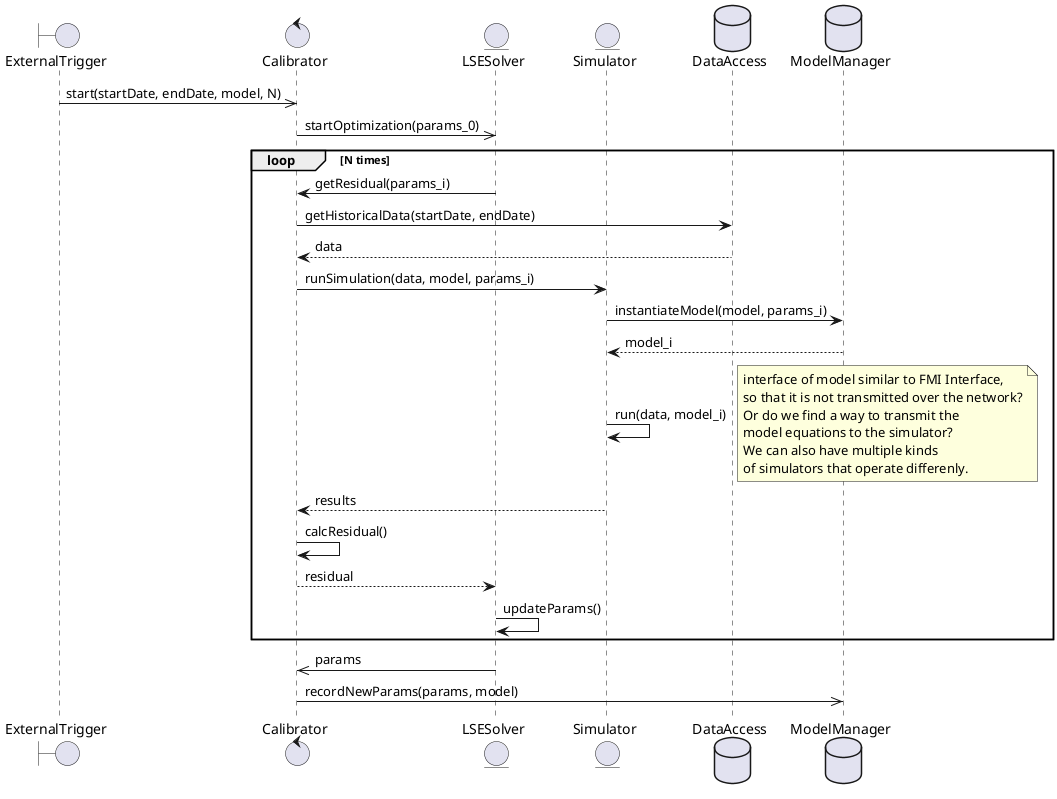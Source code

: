 @startuml
boundary ExternalTrigger as trig
control Calibrator as cal
entity LSESolver as lse
entity Simulator as sim
database DataAccess as db
database ModelManager as mod
trig ->> cal: start(startDate, endDate, model, N)
cal ->> lse: startOptimization(params_0)
loop N times
  lse -> cal: getResidual(params_i)
  cal -> db: getHistoricalData(startDate, endDate)
  return data
  cal -> sim: runSimulation(data, model, params_i)
    sim -> mod: instantiateModel(model, params_i)
    return model_i
    sim -> sim: run(data, model_i)
    note right
    interface of model similar to FMI Interface, 
    so that it is not transmitted over the network?
    Or do we find a way to transmit the 
    model equations to the simulator?
    We can also have multiple kinds 
    of simulators that operate differenly.
    end note
  sim --> cal: results
  cal -> cal: calcResidual()
  cal --> lse: residual
  lse -> lse: updateParams()
end
lse ->> cal: params
cal ->> mod: recordNewParams(params, model)
@enduml